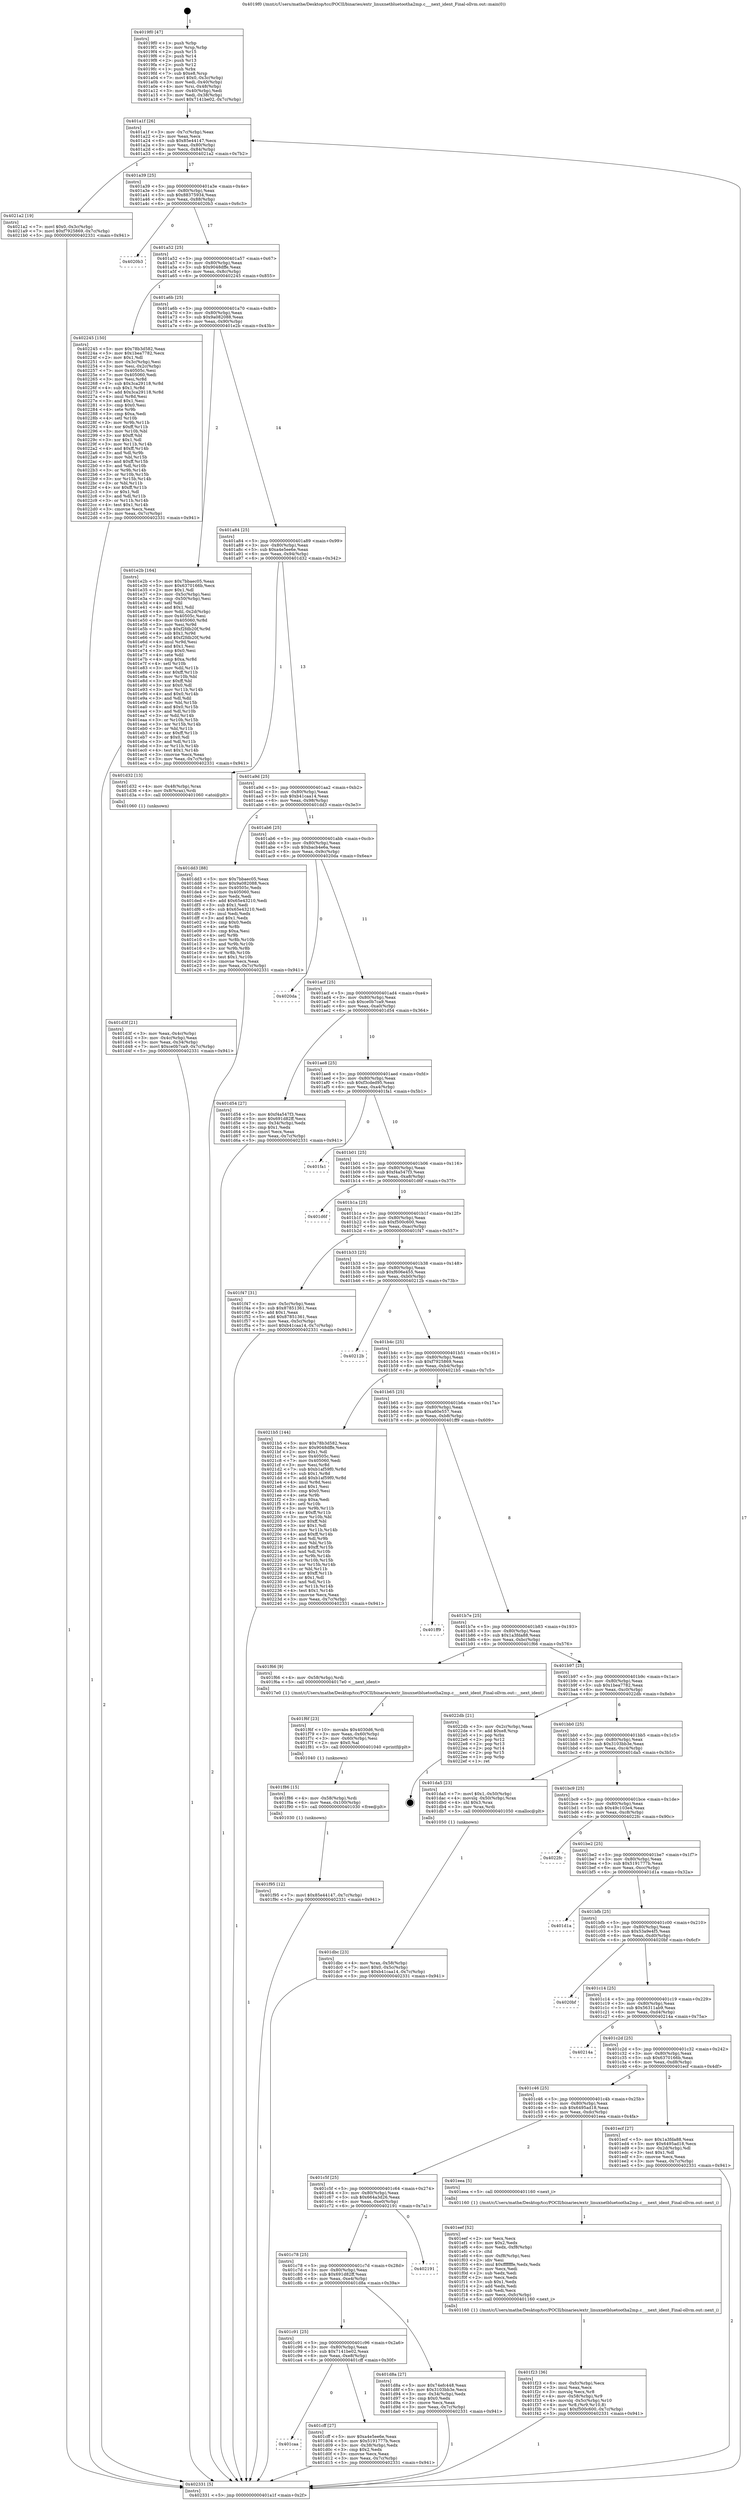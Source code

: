 digraph "0x4019f0" {
  label = "0x4019f0 (/mnt/c/Users/mathe/Desktop/tcc/POCII/binaries/extr_linuxnetbluetootha2mp.c___next_ident_Final-ollvm.out::main(0))"
  labelloc = "t"
  node[shape=record]

  Entry [label="",width=0.3,height=0.3,shape=circle,fillcolor=black,style=filled]
  "0x401a1f" [label="{
     0x401a1f [26]\l
     | [instrs]\l
     &nbsp;&nbsp;0x401a1f \<+3\>: mov -0x7c(%rbp),%eax\l
     &nbsp;&nbsp;0x401a22 \<+2\>: mov %eax,%ecx\l
     &nbsp;&nbsp;0x401a24 \<+6\>: sub $0x85e44147,%ecx\l
     &nbsp;&nbsp;0x401a2a \<+3\>: mov %eax,-0x80(%rbp)\l
     &nbsp;&nbsp;0x401a2d \<+6\>: mov %ecx,-0x84(%rbp)\l
     &nbsp;&nbsp;0x401a33 \<+6\>: je 00000000004021a2 \<main+0x7b2\>\l
  }"]
  "0x4021a2" [label="{
     0x4021a2 [19]\l
     | [instrs]\l
     &nbsp;&nbsp;0x4021a2 \<+7\>: movl $0x0,-0x3c(%rbp)\l
     &nbsp;&nbsp;0x4021a9 \<+7\>: movl $0xf7925869,-0x7c(%rbp)\l
     &nbsp;&nbsp;0x4021b0 \<+5\>: jmp 0000000000402331 \<main+0x941\>\l
  }"]
  "0x401a39" [label="{
     0x401a39 [25]\l
     | [instrs]\l
     &nbsp;&nbsp;0x401a39 \<+5\>: jmp 0000000000401a3e \<main+0x4e\>\l
     &nbsp;&nbsp;0x401a3e \<+3\>: mov -0x80(%rbp),%eax\l
     &nbsp;&nbsp;0x401a41 \<+5\>: sub $0x88375934,%eax\l
     &nbsp;&nbsp;0x401a46 \<+6\>: mov %eax,-0x88(%rbp)\l
     &nbsp;&nbsp;0x401a4c \<+6\>: je 00000000004020b3 \<main+0x6c3\>\l
  }"]
  Exit [label="",width=0.3,height=0.3,shape=circle,fillcolor=black,style=filled,peripheries=2]
  "0x4020b3" [label="{
     0x4020b3\l
  }", style=dashed]
  "0x401a52" [label="{
     0x401a52 [25]\l
     | [instrs]\l
     &nbsp;&nbsp;0x401a52 \<+5\>: jmp 0000000000401a57 \<main+0x67\>\l
     &nbsp;&nbsp;0x401a57 \<+3\>: mov -0x80(%rbp),%eax\l
     &nbsp;&nbsp;0x401a5a \<+5\>: sub $0x9048dffe,%eax\l
     &nbsp;&nbsp;0x401a5f \<+6\>: mov %eax,-0x8c(%rbp)\l
     &nbsp;&nbsp;0x401a65 \<+6\>: je 0000000000402245 \<main+0x855\>\l
  }"]
  "0x401f95" [label="{
     0x401f95 [12]\l
     | [instrs]\l
     &nbsp;&nbsp;0x401f95 \<+7\>: movl $0x85e44147,-0x7c(%rbp)\l
     &nbsp;&nbsp;0x401f9c \<+5\>: jmp 0000000000402331 \<main+0x941\>\l
  }"]
  "0x402245" [label="{
     0x402245 [150]\l
     | [instrs]\l
     &nbsp;&nbsp;0x402245 \<+5\>: mov $0x78b3d582,%eax\l
     &nbsp;&nbsp;0x40224a \<+5\>: mov $0x1bea7782,%ecx\l
     &nbsp;&nbsp;0x40224f \<+2\>: mov $0x1,%dl\l
     &nbsp;&nbsp;0x402251 \<+3\>: mov -0x3c(%rbp),%esi\l
     &nbsp;&nbsp;0x402254 \<+3\>: mov %esi,-0x2c(%rbp)\l
     &nbsp;&nbsp;0x402257 \<+7\>: mov 0x40505c,%esi\l
     &nbsp;&nbsp;0x40225e \<+7\>: mov 0x405060,%edi\l
     &nbsp;&nbsp;0x402265 \<+3\>: mov %esi,%r8d\l
     &nbsp;&nbsp;0x402268 \<+7\>: sub $0x3ca29118,%r8d\l
     &nbsp;&nbsp;0x40226f \<+4\>: sub $0x1,%r8d\l
     &nbsp;&nbsp;0x402273 \<+7\>: add $0x3ca29118,%r8d\l
     &nbsp;&nbsp;0x40227a \<+4\>: imul %r8d,%esi\l
     &nbsp;&nbsp;0x40227e \<+3\>: and $0x1,%esi\l
     &nbsp;&nbsp;0x402281 \<+3\>: cmp $0x0,%esi\l
     &nbsp;&nbsp;0x402284 \<+4\>: sete %r9b\l
     &nbsp;&nbsp;0x402288 \<+3\>: cmp $0xa,%edi\l
     &nbsp;&nbsp;0x40228b \<+4\>: setl %r10b\l
     &nbsp;&nbsp;0x40228f \<+3\>: mov %r9b,%r11b\l
     &nbsp;&nbsp;0x402292 \<+4\>: xor $0xff,%r11b\l
     &nbsp;&nbsp;0x402296 \<+3\>: mov %r10b,%bl\l
     &nbsp;&nbsp;0x402299 \<+3\>: xor $0xff,%bl\l
     &nbsp;&nbsp;0x40229c \<+3\>: xor $0x1,%dl\l
     &nbsp;&nbsp;0x40229f \<+3\>: mov %r11b,%r14b\l
     &nbsp;&nbsp;0x4022a2 \<+4\>: and $0xff,%r14b\l
     &nbsp;&nbsp;0x4022a6 \<+3\>: and %dl,%r9b\l
     &nbsp;&nbsp;0x4022a9 \<+3\>: mov %bl,%r15b\l
     &nbsp;&nbsp;0x4022ac \<+4\>: and $0xff,%r15b\l
     &nbsp;&nbsp;0x4022b0 \<+3\>: and %dl,%r10b\l
     &nbsp;&nbsp;0x4022b3 \<+3\>: or %r9b,%r14b\l
     &nbsp;&nbsp;0x4022b6 \<+3\>: or %r10b,%r15b\l
     &nbsp;&nbsp;0x4022b9 \<+3\>: xor %r15b,%r14b\l
     &nbsp;&nbsp;0x4022bc \<+3\>: or %bl,%r11b\l
     &nbsp;&nbsp;0x4022bf \<+4\>: xor $0xff,%r11b\l
     &nbsp;&nbsp;0x4022c3 \<+3\>: or $0x1,%dl\l
     &nbsp;&nbsp;0x4022c6 \<+3\>: and %dl,%r11b\l
     &nbsp;&nbsp;0x4022c9 \<+3\>: or %r11b,%r14b\l
     &nbsp;&nbsp;0x4022cc \<+4\>: test $0x1,%r14b\l
     &nbsp;&nbsp;0x4022d0 \<+3\>: cmovne %ecx,%eax\l
     &nbsp;&nbsp;0x4022d3 \<+3\>: mov %eax,-0x7c(%rbp)\l
     &nbsp;&nbsp;0x4022d6 \<+5\>: jmp 0000000000402331 \<main+0x941\>\l
  }"]
  "0x401a6b" [label="{
     0x401a6b [25]\l
     | [instrs]\l
     &nbsp;&nbsp;0x401a6b \<+5\>: jmp 0000000000401a70 \<main+0x80\>\l
     &nbsp;&nbsp;0x401a70 \<+3\>: mov -0x80(%rbp),%eax\l
     &nbsp;&nbsp;0x401a73 \<+5\>: sub $0x9a082088,%eax\l
     &nbsp;&nbsp;0x401a78 \<+6\>: mov %eax,-0x90(%rbp)\l
     &nbsp;&nbsp;0x401a7e \<+6\>: je 0000000000401e2b \<main+0x43b\>\l
  }"]
  "0x401f86" [label="{
     0x401f86 [15]\l
     | [instrs]\l
     &nbsp;&nbsp;0x401f86 \<+4\>: mov -0x58(%rbp),%rdi\l
     &nbsp;&nbsp;0x401f8a \<+6\>: mov %eax,-0x100(%rbp)\l
     &nbsp;&nbsp;0x401f90 \<+5\>: call 0000000000401030 \<free@plt\>\l
     | [calls]\l
     &nbsp;&nbsp;0x401030 \{1\} (unknown)\l
  }"]
  "0x401e2b" [label="{
     0x401e2b [164]\l
     | [instrs]\l
     &nbsp;&nbsp;0x401e2b \<+5\>: mov $0x7bbaec05,%eax\l
     &nbsp;&nbsp;0x401e30 \<+5\>: mov $0x6370166b,%ecx\l
     &nbsp;&nbsp;0x401e35 \<+2\>: mov $0x1,%dl\l
     &nbsp;&nbsp;0x401e37 \<+3\>: mov -0x5c(%rbp),%esi\l
     &nbsp;&nbsp;0x401e3a \<+3\>: cmp -0x50(%rbp),%esi\l
     &nbsp;&nbsp;0x401e3d \<+4\>: setl %dil\l
     &nbsp;&nbsp;0x401e41 \<+4\>: and $0x1,%dil\l
     &nbsp;&nbsp;0x401e45 \<+4\>: mov %dil,-0x2d(%rbp)\l
     &nbsp;&nbsp;0x401e49 \<+7\>: mov 0x40505c,%esi\l
     &nbsp;&nbsp;0x401e50 \<+8\>: mov 0x405060,%r8d\l
     &nbsp;&nbsp;0x401e58 \<+3\>: mov %esi,%r9d\l
     &nbsp;&nbsp;0x401e5b \<+7\>: sub $0xf2fdb20f,%r9d\l
     &nbsp;&nbsp;0x401e62 \<+4\>: sub $0x1,%r9d\l
     &nbsp;&nbsp;0x401e66 \<+7\>: add $0xf2fdb20f,%r9d\l
     &nbsp;&nbsp;0x401e6d \<+4\>: imul %r9d,%esi\l
     &nbsp;&nbsp;0x401e71 \<+3\>: and $0x1,%esi\l
     &nbsp;&nbsp;0x401e74 \<+3\>: cmp $0x0,%esi\l
     &nbsp;&nbsp;0x401e77 \<+4\>: sete %dil\l
     &nbsp;&nbsp;0x401e7b \<+4\>: cmp $0xa,%r8d\l
     &nbsp;&nbsp;0x401e7f \<+4\>: setl %r10b\l
     &nbsp;&nbsp;0x401e83 \<+3\>: mov %dil,%r11b\l
     &nbsp;&nbsp;0x401e86 \<+4\>: xor $0xff,%r11b\l
     &nbsp;&nbsp;0x401e8a \<+3\>: mov %r10b,%bl\l
     &nbsp;&nbsp;0x401e8d \<+3\>: xor $0xff,%bl\l
     &nbsp;&nbsp;0x401e90 \<+3\>: xor $0x0,%dl\l
     &nbsp;&nbsp;0x401e93 \<+3\>: mov %r11b,%r14b\l
     &nbsp;&nbsp;0x401e96 \<+4\>: and $0x0,%r14b\l
     &nbsp;&nbsp;0x401e9a \<+3\>: and %dl,%dil\l
     &nbsp;&nbsp;0x401e9d \<+3\>: mov %bl,%r15b\l
     &nbsp;&nbsp;0x401ea0 \<+4\>: and $0x0,%r15b\l
     &nbsp;&nbsp;0x401ea4 \<+3\>: and %dl,%r10b\l
     &nbsp;&nbsp;0x401ea7 \<+3\>: or %dil,%r14b\l
     &nbsp;&nbsp;0x401eaa \<+3\>: or %r10b,%r15b\l
     &nbsp;&nbsp;0x401ead \<+3\>: xor %r15b,%r14b\l
     &nbsp;&nbsp;0x401eb0 \<+3\>: or %bl,%r11b\l
     &nbsp;&nbsp;0x401eb3 \<+4\>: xor $0xff,%r11b\l
     &nbsp;&nbsp;0x401eb7 \<+3\>: or $0x0,%dl\l
     &nbsp;&nbsp;0x401eba \<+3\>: and %dl,%r11b\l
     &nbsp;&nbsp;0x401ebd \<+3\>: or %r11b,%r14b\l
     &nbsp;&nbsp;0x401ec0 \<+4\>: test $0x1,%r14b\l
     &nbsp;&nbsp;0x401ec4 \<+3\>: cmovne %ecx,%eax\l
     &nbsp;&nbsp;0x401ec7 \<+3\>: mov %eax,-0x7c(%rbp)\l
     &nbsp;&nbsp;0x401eca \<+5\>: jmp 0000000000402331 \<main+0x941\>\l
  }"]
  "0x401a84" [label="{
     0x401a84 [25]\l
     | [instrs]\l
     &nbsp;&nbsp;0x401a84 \<+5\>: jmp 0000000000401a89 \<main+0x99\>\l
     &nbsp;&nbsp;0x401a89 \<+3\>: mov -0x80(%rbp),%eax\l
     &nbsp;&nbsp;0x401a8c \<+5\>: sub $0xa4e5ee6e,%eax\l
     &nbsp;&nbsp;0x401a91 \<+6\>: mov %eax,-0x94(%rbp)\l
     &nbsp;&nbsp;0x401a97 \<+6\>: je 0000000000401d32 \<main+0x342\>\l
  }"]
  "0x401f6f" [label="{
     0x401f6f [23]\l
     | [instrs]\l
     &nbsp;&nbsp;0x401f6f \<+10\>: movabs $0x4030d6,%rdi\l
     &nbsp;&nbsp;0x401f79 \<+3\>: mov %eax,-0x60(%rbp)\l
     &nbsp;&nbsp;0x401f7c \<+3\>: mov -0x60(%rbp),%esi\l
     &nbsp;&nbsp;0x401f7f \<+2\>: mov $0x0,%al\l
     &nbsp;&nbsp;0x401f81 \<+5\>: call 0000000000401040 \<printf@plt\>\l
     | [calls]\l
     &nbsp;&nbsp;0x401040 \{1\} (unknown)\l
  }"]
  "0x401d32" [label="{
     0x401d32 [13]\l
     | [instrs]\l
     &nbsp;&nbsp;0x401d32 \<+4\>: mov -0x48(%rbp),%rax\l
     &nbsp;&nbsp;0x401d36 \<+4\>: mov 0x8(%rax),%rdi\l
     &nbsp;&nbsp;0x401d3a \<+5\>: call 0000000000401060 \<atoi@plt\>\l
     | [calls]\l
     &nbsp;&nbsp;0x401060 \{1\} (unknown)\l
  }"]
  "0x401a9d" [label="{
     0x401a9d [25]\l
     | [instrs]\l
     &nbsp;&nbsp;0x401a9d \<+5\>: jmp 0000000000401aa2 \<main+0xb2\>\l
     &nbsp;&nbsp;0x401aa2 \<+3\>: mov -0x80(%rbp),%eax\l
     &nbsp;&nbsp;0x401aa5 \<+5\>: sub $0xb41caa14,%eax\l
     &nbsp;&nbsp;0x401aaa \<+6\>: mov %eax,-0x98(%rbp)\l
     &nbsp;&nbsp;0x401ab0 \<+6\>: je 0000000000401dd3 \<main+0x3e3\>\l
  }"]
  "0x401f23" [label="{
     0x401f23 [36]\l
     | [instrs]\l
     &nbsp;&nbsp;0x401f23 \<+6\>: mov -0xfc(%rbp),%ecx\l
     &nbsp;&nbsp;0x401f29 \<+3\>: imul %eax,%ecx\l
     &nbsp;&nbsp;0x401f2c \<+3\>: movslq %ecx,%r8\l
     &nbsp;&nbsp;0x401f2f \<+4\>: mov -0x58(%rbp),%r9\l
     &nbsp;&nbsp;0x401f33 \<+4\>: movslq -0x5c(%rbp),%r10\l
     &nbsp;&nbsp;0x401f37 \<+4\>: mov %r8,(%r9,%r10,8)\l
     &nbsp;&nbsp;0x401f3b \<+7\>: movl $0xf500c600,-0x7c(%rbp)\l
     &nbsp;&nbsp;0x401f42 \<+5\>: jmp 0000000000402331 \<main+0x941\>\l
  }"]
  "0x401dd3" [label="{
     0x401dd3 [88]\l
     | [instrs]\l
     &nbsp;&nbsp;0x401dd3 \<+5\>: mov $0x7bbaec05,%eax\l
     &nbsp;&nbsp;0x401dd8 \<+5\>: mov $0x9a082088,%ecx\l
     &nbsp;&nbsp;0x401ddd \<+7\>: mov 0x40505c,%edx\l
     &nbsp;&nbsp;0x401de4 \<+7\>: mov 0x405060,%esi\l
     &nbsp;&nbsp;0x401deb \<+2\>: mov %edx,%edi\l
     &nbsp;&nbsp;0x401ded \<+6\>: add $0x65e43210,%edi\l
     &nbsp;&nbsp;0x401df3 \<+3\>: sub $0x1,%edi\l
     &nbsp;&nbsp;0x401df6 \<+6\>: sub $0x65e43210,%edi\l
     &nbsp;&nbsp;0x401dfc \<+3\>: imul %edi,%edx\l
     &nbsp;&nbsp;0x401dff \<+3\>: and $0x1,%edx\l
     &nbsp;&nbsp;0x401e02 \<+3\>: cmp $0x0,%edx\l
     &nbsp;&nbsp;0x401e05 \<+4\>: sete %r8b\l
     &nbsp;&nbsp;0x401e09 \<+3\>: cmp $0xa,%esi\l
     &nbsp;&nbsp;0x401e0c \<+4\>: setl %r9b\l
     &nbsp;&nbsp;0x401e10 \<+3\>: mov %r8b,%r10b\l
     &nbsp;&nbsp;0x401e13 \<+3\>: and %r9b,%r10b\l
     &nbsp;&nbsp;0x401e16 \<+3\>: xor %r9b,%r8b\l
     &nbsp;&nbsp;0x401e19 \<+3\>: or %r8b,%r10b\l
     &nbsp;&nbsp;0x401e1c \<+4\>: test $0x1,%r10b\l
     &nbsp;&nbsp;0x401e20 \<+3\>: cmovne %ecx,%eax\l
     &nbsp;&nbsp;0x401e23 \<+3\>: mov %eax,-0x7c(%rbp)\l
     &nbsp;&nbsp;0x401e26 \<+5\>: jmp 0000000000402331 \<main+0x941\>\l
  }"]
  "0x401ab6" [label="{
     0x401ab6 [25]\l
     | [instrs]\l
     &nbsp;&nbsp;0x401ab6 \<+5\>: jmp 0000000000401abb \<main+0xcb\>\l
     &nbsp;&nbsp;0x401abb \<+3\>: mov -0x80(%rbp),%eax\l
     &nbsp;&nbsp;0x401abe \<+5\>: sub $0xbacb4e6a,%eax\l
     &nbsp;&nbsp;0x401ac3 \<+6\>: mov %eax,-0x9c(%rbp)\l
     &nbsp;&nbsp;0x401ac9 \<+6\>: je 00000000004020da \<main+0x6ea\>\l
  }"]
  "0x401eef" [label="{
     0x401eef [52]\l
     | [instrs]\l
     &nbsp;&nbsp;0x401eef \<+2\>: xor %ecx,%ecx\l
     &nbsp;&nbsp;0x401ef1 \<+5\>: mov $0x2,%edx\l
     &nbsp;&nbsp;0x401ef6 \<+6\>: mov %edx,-0xf8(%rbp)\l
     &nbsp;&nbsp;0x401efc \<+1\>: cltd\l
     &nbsp;&nbsp;0x401efd \<+6\>: mov -0xf8(%rbp),%esi\l
     &nbsp;&nbsp;0x401f03 \<+2\>: idiv %esi\l
     &nbsp;&nbsp;0x401f05 \<+6\>: imul $0xfffffffe,%edx,%edx\l
     &nbsp;&nbsp;0x401f0b \<+2\>: mov %ecx,%edi\l
     &nbsp;&nbsp;0x401f0d \<+2\>: sub %edx,%edi\l
     &nbsp;&nbsp;0x401f0f \<+2\>: mov %ecx,%edx\l
     &nbsp;&nbsp;0x401f11 \<+3\>: sub $0x1,%edx\l
     &nbsp;&nbsp;0x401f14 \<+2\>: add %edx,%edi\l
     &nbsp;&nbsp;0x401f16 \<+2\>: sub %edi,%ecx\l
     &nbsp;&nbsp;0x401f18 \<+6\>: mov %ecx,-0xfc(%rbp)\l
     &nbsp;&nbsp;0x401f1e \<+5\>: call 0000000000401160 \<next_i\>\l
     | [calls]\l
     &nbsp;&nbsp;0x401160 \{1\} (/mnt/c/Users/mathe/Desktop/tcc/POCII/binaries/extr_linuxnetbluetootha2mp.c___next_ident_Final-ollvm.out::next_i)\l
  }"]
  "0x4020da" [label="{
     0x4020da\l
  }", style=dashed]
  "0x401acf" [label="{
     0x401acf [25]\l
     | [instrs]\l
     &nbsp;&nbsp;0x401acf \<+5\>: jmp 0000000000401ad4 \<main+0xe4\>\l
     &nbsp;&nbsp;0x401ad4 \<+3\>: mov -0x80(%rbp),%eax\l
     &nbsp;&nbsp;0x401ad7 \<+5\>: sub $0xce0b7ca9,%eax\l
     &nbsp;&nbsp;0x401adc \<+6\>: mov %eax,-0xa0(%rbp)\l
     &nbsp;&nbsp;0x401ae2 \<+6\>: je 0000000000401d54 \<main+0x364\>\l
  }"]
  "0x401dbc" [label="{
     0x401dbc [23]\l
     | [instrs]\l
     &nbsp;&nbsp;0x401dbc \<+4\>: mov %rax,-0x58(%rbp)\l
     &nbsp;&nbsp;0x401dc0 \<+7\>: movl $0x0,-0x5c(%rbp)\l
     &nbsp;&nbsp;0x401dc7 \<+7\>: movl $0xb41caa14,-0x7c(%rbp)\l
     &nbsp;&nbsp;0x401dce \<+5\>: jmp 0000000000402331 \<main+0x941\>\l
  }"]
  "0x401d54" [label="{
     0x401d54 [27]\l
     | [instrs]\l
     &nbsp;&nbsp;0x401d54 \<+5\>: mov $0xf4a547f3,%eax\l
     &nbsp;&nbsp;0x401d59 \<+5\>: mov $0x691d82ff,%ecx\l
     &nbsp;&nbsp;0x401d5e \<+3\>: mov -0x34(%rbp),%edx\l
     &nbsp;&nbsp;0x401d61 \<+3\>: cmp $0x1,%edx\l
     &nbsp;&nbsp;0x401d64 \<+3\>: cmovl %ecx,%eax\l
     &nbsp;&nbsp;0x401d67 \<+3\>: mov %eax,-0x7c(%rbp)\l
     &nbsp;&nbsp;0x401d6a \<+5\>: jmp 0000000000402331 \<main+0x941\>\l
  }"]
  "0x401ae8" [label="{
     0x401ae8 [25]\l
     | [instrs]\l
     &nbsp;&nbsp;0x401ae8 \<+5\>: jmp 0000000000401aed \<main+0xfd\>\l
     &nbsp;&nbsp;0x401aed \<+3\>: mov -0x80(%rbp),%eax\l
     &nbsp;&nbsp;0x401af0 \<+5\>: sub $0xf3cded95,%eax\l
     &nbsp;&nbsp;0x401af5 \<+6\>: mov %eax,-0xa4(%rbp)\l
     &nbsp;&nbsp;0x401afb \<+6\>: je 0000000000401fa1 \<main+0x5b1\>\l
  }"]
  "0x401d3f" [label="{
     0x401d3f [21]\l
     | [instrs]\l
     &nbsp;&nbsp;0x401d3f \<+3\>: mov %eax,-0x4c(%rbp)\l
     &nbsp;&nbsp;0x401d42 \<+3\>: mov -0x4c(%rbp),%eax\l
     &nbsp;&nbsp;0x401d45 \<+3\>: mov %eax,-0x34(%rbp)\l
     &nbsp;&nbsp;0x401d48 \<+7\>: movl $0xce0b7ca9,-0x7c(%rbp)\l
     &nbsp;&nbsp;0x401d4f \<+5\>: jmp 0000000000402331 \<main+0x941\>\l
  }"]
  "0x401fa1" [label="{
     0x401fa1\l
  }", style=dashed]
  "0x401b01" [label="{
     0x401b01 [25]\l
     | [instrs]\l
     &nbsp;&nbsp;0x401b01 \<+5\>: jmp 0000000000401b06 \<main+0x116\>\l
     &nbsp;&nbsp;0x401b06 \<+3\>: mov -0x80(%rbp),%eax\l
     &nbsp;&nbsp;0x401b09 \<+5\>: sub $0xf4a547f3,%eax\l
     &nbsp;&nbsp;0x401b0e \<+6\>: mov %eax,-0xa8(%rbp)\l
     &nbsp;&nbsp;0x401b14 \<+6\>: je 0000000000401d6f \<main+0x37f\>\l
  }"]
  "0x4019f0" [label="{
     0x4019f0 [47]\l
     | [instrs]\l
     &nbsp;&nbsp;0x4019f0 \<+1\>: push %rbp\l
     &nbsp;&nbsp;0x4019f1 \<+3\>: mov %rsp,%rbp\l
     &nbsp;&nbsp;0x4019f4 \<+2\>: push %r15\l
     &nbsp;&nbsp;0x4019f6 \<+2\>: push %r14\l
     &nbsp;&nbsp;0x4019f8 \<+2\>: push %r13\l
     &nbsp;&nbsp;0x4019fa \<+2\>: push %r12\l
     &nbsp;&nbsp;0x4019fc \<+1\>: push %rbx\l
     &nbsp;&nbsp;0x4019fd \<+7\>: sub $0xe8,%rsp\l
     &nbsp;&nbsp;0x401a04 \<+7\>: movl $0x0,-0x3c(%rbp)\l
     &nbsp;&nbsp;0x401a0b \<+3\>: mov %edi,-0x40(%rbp)\l
     &nbsp;&nbsp;0x401a0e \<+4\>: mov %rsi,-0x48(%rbp)\l
     &nbsp;&nbsp;0x401a12 \<+3\>: mov -0x40(%rbp),%edi\l
     &nbsp;&nbsp;0x401a15 \<+3\>: mov %edi,-0x38(%rbp)\l
     &nbsp;&nbsp;0x401a18 \<+7\>: movl $0x7141be02,-0x7c(%rbp)\l
  }"]
  "0x401d6f" [label="{
     0x401d6f\l
  }", style=dashed]
  "0x401b1a" [label="{
     0x401b1a [25]\l
     | [instrs]\l
     &nbsp;&nbsp;0x401b1a \<+5\>: jmp 0000000000401b1f \<main+0x12f\>\l
     &nbsp;&nbsp;0x401b1f \<+3\>: mov -0x80(%rbp),%eax\l
     &nbsp;&nbsp;0x401b22 \<+5\>: sub $0xf500c600,%eax\l
     &nbsp;&nbsp;0x401b27 \<+6\>: mov %eax,-0xac(%rbp)\l
     &nbsp;&nbsp;0x401b2d \<+6\>: je 0000000000401f47 \<main+0x557\>\l
  }"]
  "0x402331" [label="{
     0x402331 [5]\l
     | [instrs]\l
     &nbsp;&nbsp;0x402331 \<+5\>: jmp 0000000000401a1f \<main+0x2f\>\l
  }"]
  "0x401f47" [label="{
     0x401f47 [31]\l
     | [instrs]\l
     &nbsp;&nbsp;0x401f47 \<+3\>: mov -0x5c(%rbp),%eax\l
     &nbsp;&nbsp;0x401f4a \<+5\>: sub $0x87851361,%eax\l
     &nbsp;&nbsp;0x401f4f \<+3\>: add $0x1,%eax\l
     &nbsp;&nbsp;0x401f52 \<+5\>: add $0x87851361,%eax\l
     &nbsp;&nbsp;0x401f57 \<+3\>: mov %eax,-0x5c(%rbp)\l
     &nbsp;&nbsp;0x401f5a \<+7\>: movl $0xb41caa14,-0x7c(%rbp)\l
     &nbsp;&nbsp;0x401f61 \<+5\>: jmp 0000000000402331 \<main+0x941\>\l
  }"]
  "0x401b33" [label="{
     0x401b33 [25]\l
     | [instrs]\l
     &nbsp;&nbsp;0x401b33 \<+5\>: jmp 0000000000401b38 \<main+0x148\>\l
     &nbsp;&nbsp;0x401b38 \<+3\>: mov -0x80(%rbp),%eax\l
     &nbsp;&nbsp;0x401b3b \<+5\>: sub $0xf606e455,%eax\l
     &nbsp;&nbsp;0x401b40 \<+6\>: mov %eax,-0xb0(%rbp)\l
     &nbsp;&nbsp;0x401b46 \<+6\>: je 000000000040212b \<main+0x73b\>\l
  }"]
  "0x401caa" [label="{
     0x401caa\l
  }", style=dashed]
  "0x40212b" [label="{
     0x40212b\l
  }", style=dashed]
  "0x401b4c" [label="{
     0x401b4c [25]\l
     | [instrs]\l
     &nbsp;&nbsp;0x401b4c \<+5\>: jmp 0000000000401b51 \<main+0x161\>\l
     &nbsp;&nbsp;0x401b51 \<+3\>: mov -0x80(%rbp),%eax\l
     &nbsp;&nbsp;0x401b54 \<+5\>: sub $0xf7925869,%eax\l
     &nbsp;&nbsp;0x401b59 \<+6\>: mov %eax,-0xb4(%rbp)\l
     &nbsp;&nbsp;0x401b5f \<+6\>: je 00000000004021b5 \<main+0x7c5\>\l
  }"]
  "0x401cff" [label="{
     0x401cff [27]\l
     | [instrs]\l
     &nbsp;&nbsp;0x401cff \<+5\>: mov $0xa4e5ee6e,%eax\l
     &nbsp;&nbsp;0x401d04 \<+5\>: mov $0x5191777b,%ecx\l
     &nbsp;&nbsp;0x401d09 \<+3\>: mov -0x38(%rbp),%edx\l
     &nbsp;&nbsp;0x401d0c \<+3\>: cmp $0x2,%edx\l
     &nbsp;&nbsp;0x401d0f \<+3\>: cmovne %ecx,%eax\l
     &nbsp;&nbsp;0x401d12 \<+3\>: mov %eax,-0x7c(%rbp)\l
     &nbsp;&nbsp;0x401d15 \<+5\>: jmp 0000000000402331 \<main+0x941\>\l
  }"]
  "0x4021b5" [label="{
     0x4021b5 [144]\l
     | [instrs]\l
     &nbsp;&nbsp;0x4021b5 \<+5\>: mov $0x78b3d582,%eax\l
     &nbsp;&nbsp;0x4021ba \<+5\>: mov $0x9048dffe,%ecx\l
     &nbsp;&nbsp;0x4021bf \<+2\>: mov $0x1,%dl\l
     &nbsp;&nbsp;0x4021c1 \<+7\>: mov 0x40505c,%esi\l
     &nbsp;&nbsp;0x4021c8 \<+7\>: mov 0x405060,%edi\l
     &nbsp;&nbsp;0x4021cf \<+3\>: mov %esi,%r8d\l
     &nbsp;&nbsp;0x4021d2 \<+7\>: sub $0xb1af59f0,%r8d\l
     &nbsp;&nbsp;0x4021d9 \<+4\>: sub $0x1,%r8d\l
     &nbsp;&nbsp;0x4021dd \<+7\>: add $0xb1af59f0,%r8d\l
     &nbsp;&nbsp;0x4021e4 \<+4\>: imul %r8d,%esi\l
     &nbsp;&nbsp;0x4021e8 \<+3\>: and $0x1,%esi\l
     &nbsp;&nbsp;0x4021eb \<+3\>: cmp $0x0,%esi\l
     &nbsp;&nbsp;0x4021ee \<+4\>: sete %r9b\l
     &nbsp;&nbsp;0x4021f2 \<+3\>: cmp $0xa,%edi\l
     &nbsp;&nbsp;0x4021f5 \<+4\>: setl %r10b\l
     &nbsp;&nbsp;0x4021f9 \<+3\>: mov %r9b,%r11b\l
     &nbsp;&nbsp;0x4021fc \<+4\>: xor $0xff,%r11b\l
     &nbsp;&nbsp;0x402200 \<+3\>: mov %r10b,%bl\l
     &nbsp;&nbsp;0x402203 \<+3\>: xor $0xff,%bl\l
     &nbsp;&nbsp;0x402206 \<+3\>: xor $0x1,%dl\l
     &nbsp;&nbsp;0x402209 \<+3\>: mov %r11b,%r14b\l
     &nbsp;&nbsp;0x40220c \<+4\>: and $0xff,%r14b\l
     &nbsp;&nbsp;0x402210 \<+3\>: and %dl,%r9b\l
     &nbsp;&nbsp;0x402213 \<+3\>: mov %bl,%r15b\l
     &nbsp;&nbsp;0x402216 \<+4\>: and $0xff,%r15b\l
     &nbsp;&nbsp;0x40221a \<+3\>: and %dl,%r10b\l
     &nbsp;&nbsp;0x40221d \<+3\>: or %r9b,%r14b\l
     &nbsp;&nbsp;0x402220 \<+3\>: or %r10b,%r15b\l
     &nbsp;&nbsp;0x402223 \<+3\>: xor %r15b,%r14b\l
     &nbsp;&nbsp;0x402226 \<+3\>: or %bl,%r11b\l
     &nbsp;&nbsp;0x402229 \<+4\>: xor $0xff,%r11b\l
     &nbsp;&nbsp;0x40222d \<+3\>: or $0x1,%dl\l
     &nbsp;&nbsp;0x402230 \<+3\>: and %dl,%r11b\l
     &nbsp;&nbsp;0x402233 \<+3\>: or %r11b,%r14b\l
     &nbsp;&nbsp;0x402236 \<+4\>: test $0x1,%r14b\l
     &nbsp;&nbsp;0x40223a \<+3\>: cmovne %ecx,%eax\l
     &nbsp;&nbsp;0x40223d \<+3\>: mov %eax,-0x7c(%rbp)\l
     &nbsp;&nbsp;0x402240 \<+5\>: jmp 0000000000402331 \<main+0x941\>\l
  }"]
  "0x401b65" [label="{
     0x401b65 [25]\l
     | [instrs]\l
     &nbsp;&nbsp;0x401b65 \<+5\>: jmp 0000000000401b6a \<main+0x17a\>\l
     &nbsp;&nbsp;0x401b6a \<+3\>: mov -0x80(%rbp),%eax\l
     &nbsp;&nbsp;0x401b6d \<+5\>: sub $0xa60e557,%eax\l
     &nbsp;&nbsp;0x401b72 \<+6\>: mov %eax,-0xb8(%rbp)\l
     &nbsp;&nbsp;0x401b78 \<+6\>: je 0000000000401ff9 \<main+0x609\>\l
  }"]
  "0x401c91" [label="{
     0x401c91 [25]\l
     | [instrs]\l
     &nbsp;&nbsp;0x401c91 \<+5\>: jmp 0000000000401c96 \<main+0x2a6\>\l
     &nbsp;&nbsp;0x401c96 \<+3\>: mov -0x80(%rbp),%eax\l
     &nbsp;&nbsp;0x401c99 \<+5\>: sub $0x7141be02,%eax\l
     &nbsp;&nbsp;0x401c9e \<+6\>: mov %eax,-0xe8(%rbp)\l
     &nbsp;&nbsp;0x401ca4 \<+6\>: je 0000000000401cff \<main+0x30f\>\l
  }"]
  "0x401ff9" [label="{
     0x401ff9\l
  }", style=dashed]
  "0x401b7e" [label="{
     0x401b7e [25]\l
     | [instrs]\l
     &nbsp;&nbsp;0x401b7e \<+5\>: jmp 0000000000401b83 \<main+0x193\>\l
     &nbsp;&nbsp;0x401b83 \<+3\>: mov -0x80(%rbp),%eax\l
     &nbsp;&nbsp;0x401b86 \<+5\>: sub $0x1a3fda88,%eax\l
     &nbsp;&nbsp;0x401b8b \<+6\>: mov %eax,-0xbc(%rbp)\l
     &nbsp;&nbsp;0x401b91 \<+6\>: je 0000000000401f66 \<main+0x576\>\l
  }"]
  "0x401d8a" [label="{
     0x401d8a [27]\l
     | [instrs]\l
     &nbsp;&nbsp;0x401d8a \<+5\>: mov $0x74efc448,%eax\l
     &nbsp;&nbsp;0x401d8f \<+5\>: mov $0x3103bb3e,%ecx\l
     &nbsp;&nbsp;0x401d94 \<+3\>: mov -0x34(%rbp),%edx\l
     &nbsp;&nbsp;0x401d97 \<+3\>: cmp $0x0,%edx\l
     &nbsp;&nbsp;0x401d9a \<+3\>: cmove %ecx,%eax\l
     &nbsp;&nbsp;0x401d9d \<+3\>: mov %eax,-0x7c(%rbp)\l
     &nbsp;&nbsp;0x401da0 \<+5\>: jmp 0000000000402331 \<main+0x941\>\l
  }"]
  "0x401f66" [label="{
     0x401f66 [9]\l
     | [instrs]\l
     &nbsp;&nbsp;0x401f66 \<+4\>: mov -0x58(%rbp),%rdi\l
     &nbsp;&nbsp;0x401f6a \<+5\>: call 00000000004017e0 \<__next_ident\>\l
     | [calls]\l
     &nbsp;&nbsp;0x4017e0 \{1\} (/mnt/c/Users/mathe/Desktop/tcc/POCII/binaries/extr_linuxnetbluetootha2mp.c___next_ident_Final-ollvm.out::__next_ident)\l
  }"]
  "0x401b97" [label="{
     0x401b97 [25]\l
     | [instrs]\l
     &nbsp;&nbsp;0x401b97 \<+5\>: jmp 0000000000401b9c \<main+0x1ac\>\l
     &nbsp;&nbsp;0x401b9c \<+3\>: mov -0x80(%rbp),%eax\l
     &nbsp;&nbsp;0x401b9f \<+5\>: sub $0x1bea7782,%eax\l
     &nbsp;&nbsp;0x401ba4 \<+6\>: mov %eax,-0xc0(%rbp)\l
     &nbsp;&nbsp;0x401baa \<+6\>: je 00000000004022db \<main+0x8eb\>\l
  }"]
  "0x401c78" [label="{
     0x401c78 [25]\l
     | [instrs]\l
     &nbsp;&nbsp;0x401c78 \<+5\>: jmp 0000000000401c7d \<main+0x28d\>\l
     &nbsp;&nbsp;0x401c7d \<+3\>: mov -0x80(%rbp),%eax\l
     &nbsp;&nbsp;0x401c80 \<+5\>: sub $0x691d82ff,%eax\l
     &nbsp;&nbsp;0x401c85 \<+6\>: mov %eax,-0xe4(%rbp)\l
     &nbsp;&nbsp;0x401c8b \<+6\>: je 0000000000401d8a \<main+0x39a\>\l
  }"]
  "0x4022db" [label="{
     0x4022db [21]\l
     | [instrs]\l
     &nbsp;&nbsp;0x4022db \<+3\>: mov -0x2c(%rbp),%eax\l
     &nbsp;&nbsp;0x4022de \<+7\>: add $0xe8,%rsp\l
     &nbsp;&nbsp;0x4022e5 \<+1\>: pop %rbx\l
     &nbsp;&nbsp;0x4022e6 \<+2\>: pop %r12\l
     &nbsp;&nbsp;0x4022e8 \<+2\>: pop %r13\l
     &nbsp;&nbsp;0x4022ea \<+2\>: pop %r14\l
     &nbsp;&nbsp;0x4022ec \<+2\>: pop %r15\l
     &nbsp;&nbsp;0x4022ee \<+1\>: pop %rbp\l
     &nbsp;&nbsp;0x4022ef \<+1\>: ret\l
  }"]
  "0x401bb0" [label="{
     0x401bb0 [25]\l
     | [instrs]\l
     &nbsp;&nbsp;0x401bb0 \<+5\>: jmp 0000000000401bb5 \<main+0x1c5\>\l
     &nbsp;&nbsp;0x401bb5 \<+3\>: mov -0x80(%rbp),%eax\l
     &nbsp;&nbsp;0x401bb8 \<+5\>: sub $0x3103bb3e,%eax\l
     &nbsp;&nbsp;0x401bbd \<+6\>: mov %eax,-0xc4(%rbp)\l
     &nbsp;&nbsp;0x401bc3 \<+6\>: je 0000000000401da5 \<main+0x3b5\>\l
  }"]
  "0x402191" [label="{
     0x402191\l
  }", style=dashed]
  "0x401da5" [label="{
     0x401da5 [23]\l
     | [instrs]\l
     &nbsp;&nbsp;0x401da5 \<+7\>: movl $0x1,-0x50(%rbp)\l
     &nbsp;&nbsp;0x401dac \<+4\>: movslq -0x50(%rbp),%rax\l
     &nbsp;&nbsp;0x401db0 \<+4\>: shl $0x3,%rax\l
     &nbsp;&nbsp;0x401db4 \<+3\>: mov %rax,%rdi\l
     &nbsp;&nbsp;0x401db7 \<+5\>: call 0000000000401050 \<malloc@plt\>\l
     | [calls]\l
     &nbsp;&nbsp;0x401050 \{1\} (unknown)\l
  }"]
  "0x401bc9" [label="{
     0x401bc9 [25]\l
     | [instrs]\l
     &nbsp;&nbsp;0x401bc9 \<+5\>: jmp 0000000000401bce \<main+0x1de\>\l
     &nbsp;&nbsp;0x401bce \<+3\>: mov -0x80(%rbp),%eax\l
     &nbsp;&nbsp;0x401bd1 \<+5\>: sub $0x49c103e4,%eax\l
     &nbsp;&nbsp;0x401bd6 \<+6\>: mov %eax,-0xc8(%rbp)\l
     &nbsp;&nbsp;0x401bdc \<+6\>: je 00000000004022fc \<main+0x90c\>\l
  }"]
  "0x401c5f" [label="{
     0x401c5f [25]\l
     | [instrs]\l
     &nbsp;&nbsp;0x401c5f \<+5\>: jmp 0000000000401c64 \<main+0x274\>\l
     &nbsp;&nbsp;0x401c64 \<+3\>: mov -0x80(%rbp),%eax\l
     &nbsp;&nbsp;0x401c67 \<+5\>: sub $0x664a3d26,%eax\l
     &nbsp;&nbsp;0x401c6c \<+6\>: mov %eax,-0xe0(%rbp)\l
     &nbsp;&nbsp;0x401c72 \<+6\>: je 0000000000402191 \<main+0x7a1\>\l
  }"]
  "0x4022fc" [label="{
     0x4022fc\l
  }", style=dashed]
  "0x401be2" [label="{
     0x401be2 [25]\l
     | [instrs]\l
     &nbsp;&nbsp;0x401be2 \<+5\>: jmp 0000000000401be7 \<main+0x1f7\>\l
     &nbsp;&nbsp;0x401be7 \<+3\>: mov -0x80(%rbp),%eax\l
     &nbsp;&nbsp;0x401bea \<+5\>: sub $0x5191777b,%eax\l
     &nbsp;&nbsp;0x401bef \<+6\>: mov %eax,-0xcc(%rbp)\l
     &nbsp;&nbsp;0x401bf5 \<+6\>: je 0000000000401d1a \<main+0x32a\>\l
  }"]
  "0x401eea" [label="{
     0x401eea [5]\l
     | [instrs]\l
     &nbsp;&nbsp;0x401eea \<+5\>: call 0000000000401160 \<next_i\>\l
     | [calls]\l
     &nbsp;&nbsp;0x401160 \{1\} (/mnt/c/Users/mathe/Desktop/tcc/POCII/binaries/extr_linuxnetbluetootha2mp.c___next_ident_Final-ollvm.out::next_i)\l
  }"]
  "0x401d1a" [label="{
     0x401d1a\l
  }", style=dashed]
  "0x401bfb" [label="{
     0x401bfb [25]\l
     | [instrs]\l
     &nbsp;&nbsp;0x401bfb \<+5\>: jmp 0000000000401c00 \<main+0x210\>\l
     &nbsp;&nbsp;0x401c00 \<+3\>: mov -0x80(%rbp),%eax\l
     &nbsp;&nbsp;0x401c03 \<+5\>: sub $0x53a9e4f5,%eax\l
     &nbsp;&nbsp;0x401c08 \<+6\>: mov %eax,-0xd0(%rbp)\l
     &nbsp;&nbsp;0x401c0e \<+6\>: je 00000000004020bf \<main+0x6cf\>\l
  }"]
  "0x401c46" [label="{
     0x401c46 [25]\l
     | [instrs]\l
     &nbsp;&nbsp;0x401c46 \<+5\>: jmp 0000000000401c4b \<main+0x25b\>\l
     &nbsp;&nbsp;0x401c4b \<+3\>: mov -0x80(%rbp),%eax\l
     &nbsp;&nbsp;0x401c4e \<+5\>: sub $0x6495ad18,%eax\l
     &nbsp;&nbsp;0x401c53 \<+6\>: mov %eax,-0xdc(%rbp)\l
     &nbsp;&nbsp;0x401c59 \<+6\>: je 0000000000401eea \<main+0x4fa\>\l
  }"]
  "0x4020bf" [label="{
     0x4020bf\l
  }", style=dashed]
  "0x401c14" [label="{
     0x401c14 [25]\l
     | [instrs]\l
     &nbsp;&nbsp;0x401c14 \<+5\>: jmp 0000000000401c19 \<main+0x229\>\l
     &nbsp;&nbsp;0x401c19 \<+3\>: mov -0x80(%rbp),%eax\l
     &nbsp;&nbsp;0x401c1c \<+5\>: sub $0x56311ab9,%eax\l
     &nbsp;&nbsp;0x401c21 \<+6\>: mov %eax,-0xd4(%rbp)\l
     &nbsp;&nbsp;0x401c27 \<+6\>: je 000000000040214a \<main+0x75a\>\l
  }"]
  "0x401ecf" [label="{
     0x401ecf [27]\l
     | [instrs]\l
     &nbsp;&nbsp;0x401ecf \<+5\>: mov $0x1a3fda88,%eax\l
     &nbsp;&nbsp;0x401ed4 \<+5\>: mov $0x6495ad18,%ecx\l
     &nbsp;&nbsp;0x401ed9 \<+3\>: mov -0x2d(%rbp),%dl\l
     &nbsp;&nbsp;0x401edc \<+3\>: test $0x1,%dl\l
     &nbsp;&nbsp;0x401edf \<+3\>: cmovne %ecx,%eax\l
     &nbsp;&nbsp;0x401ee2 \<+3\>: mov %eax,-0x7c(%rbp)\l
     &nbsp;&nbsp;0x401ee5 \<+5\>: jmp 0000000000402331 \<main+0x941\>\l
  }"]
  "0x40214a" [label="{
     0x40214a\l
  }", style=dashed]
  "0x401c2d" [label="{
     0x401c2d [25]\l
     | [instrs]\l
     &nbsp;&nbsp;0x401c2d \<+5\>: jmp 0000000000401c32 \<main+0x242\>\l
     &nbsp;&nbsp;0x401c32 \<+3\>: mov -0x80(%rbp),%eax\l
     &nbsp;&nbsp;0x401c35 \<+5\>: sub $0x6370166b,%eax\l
     &nbsp;&nbsp;0x401c3a \<+6\>: mov %eax,-0xd8(%rbp)\l
     &nbsp;&nbsp;0x401c40 \<+6\>: je 0000000000401ecf \<main+0x4df\>\l
  }"]
  Entry -> "0x4019f0" [label=" 1"]
  "0x401a1f" -> "0x4021a2" [label=" 1"]
  "0x401a1f" -> "0x401a39" [label=" 17"]
  "0x4022db" -> Exit [label=" 1"]
  "0x401a39" -> "0x4020b3" [label=" 0"]
  "0x401a39" -> "0x401a52" [label=" 17"]
  "0x402245" -> "0x402331" [label=" 1"]
  "0x401a52" -> "0x402245" [label=" 1"]
  "0x401a52" -> "0x401a6b" [label=" 16"]
  "0x4021b5" -> "0x402331" [label=" 1"]
  "0x401a6b" -> "0x401e2b" [label=" 2"]
  "0x401a6b" -> "0x401a84" [label=" 14"]
  "0x4021a2" -> "0x402331" [label=" 1"]
  "0x401a84" -> "0x401d32" [label=" 1"]
  "0x401a84" -> "0x401a9d" [label=" 13"]
  "0x401f95" -> "0x402331" [label=" 1"]
  "0x401a9d" -> "0x401dd3" [label=" 2"]
  "0x401a9d" -> "0x401ab6" [label=" 11"]
  "0x401f86" -> "0x401f95" [label=" 1"]
  "0x401ab6" -> "0x4020da" [label=" 0"]
  "0x401ab6" -> "0x401acf" [label=" 11"]
  "0x401f6f" -> "0x401f86" [label=" 1"]
  "0x401acf" -> "0x401d54" [label=" 1"]
  "0x401acf" -> "0x401ae8" [label=" 10"]
  "0x401f66" -> "0x401f6f" [label=" 1"]
  "0x401ae8" -> "0x401fa1" [label=" 0"]
  "0x401ae8" -> "0x401b01" [label=" 10"]
  "0x401f47" -> "0x402331" [label=" 1"]
  "0x401b01" -> "0x401d6f" [label=" 0"]
  "0x401b01" -> "0x401b1a" [label=" 10"]
  "0x401f23" -> "0x402331" [label=" 1"]
  "0x401b1a" -> "0x401f47" [label=" 1"]
  "0x401b1a" -> "0x401b33" [label=" 9"]
  "0x401eef" -> "0x401f23" [label=" 1"]
  "0x401b33" -> "0x40212b" [label=" 0"]
  "0x401b33" -> "0x401b4c" [label=" 9"]
  "0x401eea" -> "0x401eef" [label=" 1"]
  "0x401b4c" -> "0x4021b5" [label=" 1"]
  "0x401b4c" -> "0x401b65" [label=" 8"]
  "0x401ecf" -> "0x402331" [label=" 2"]
  "0x401b65" -> "0x401ff9" [label=" 0"]
  "0x401b65" -> "0x401b7e" [label=" 8"]
  "0x401dd3" -> "0x402331" [label=" 2"]
  "0x401b7e" -> "0x401f66" [label=" 1"]
  "0x401b7e" -> "0x401b97" [label=" 7"]
  "0x401dbc" -> "0x402331" [label=" 1"]
  "0x401b97" -> "0x4022db" [label=" 1"]
  "0x401b97" -> "0x401bb0" [label=" 6"]
  "0x401d8a" -> "0x402331" [label=" 1"]
  "0x401bb0" -> "0x401da5" [label=" 1"]
  "0x401bb0" -> "0x401bc9" [label=" 5"]
  "0x401d54" -> "0x402331" [label=" 1"]
  "0x401bc9" -> "0x4022fc" [label=" 0"]
  "0x401bc9" -> "0x401be2" [label=" 5"]
  "0x401d32" -> "0x401d3f" [label=" 1"]
  "0x401be2" -> "0x401d1a" [label=" 0"]
  "0x401be2" -> "0x401bfb" [label=" 5"]
  "0x402331" -> "0x401a1f" [label=" 17"]
  "0x401bfb" -> "0x4020bf" [label=" 0"]
  "0x401bfb" -> "0x401c14" [label=" 5"]
  "0x401cff" -> "0x402331" [label=" 1"]
  "0x401c14" -> "0x40214a" [label=" 0"]
  "0x401c14" -> "0x401c2d" [label=" 5"]
  "0x401c91" -> "0x401caa" [label=" 0"]
  "0x401c2d" -> "0x401ecf" [label=" 2"]
  "0x401c2d" -> "0x401c46" [label=" 3"]
  "0x4019f0" -> "0x401a1f" [label=" 1"]
  "0x401c46" -> "0x401eea" [label=" 1"]
  "0x401c46" -> "0x401c5f" [label=" 2"]
  "0x401d3f" -> "0x402331" [label=" 1"]
  "0x401c5f" -> "0x402191" [label=" 0"]
  "0x401c5f" -> "0x401c78" [label=" 2"]
  "0x401da5" -> "0x401dbc" [label=" 1"]
  "0x401c78" -> "0x401d8a" [label=" 1"]
  "0x401c78" -> "0x401c91" [label=" 1"]
  "0x401e2b" -> "0x402331" [label=" 2"]
  "0x401c91" -> "0x401cff" [label=" 1"]
}
